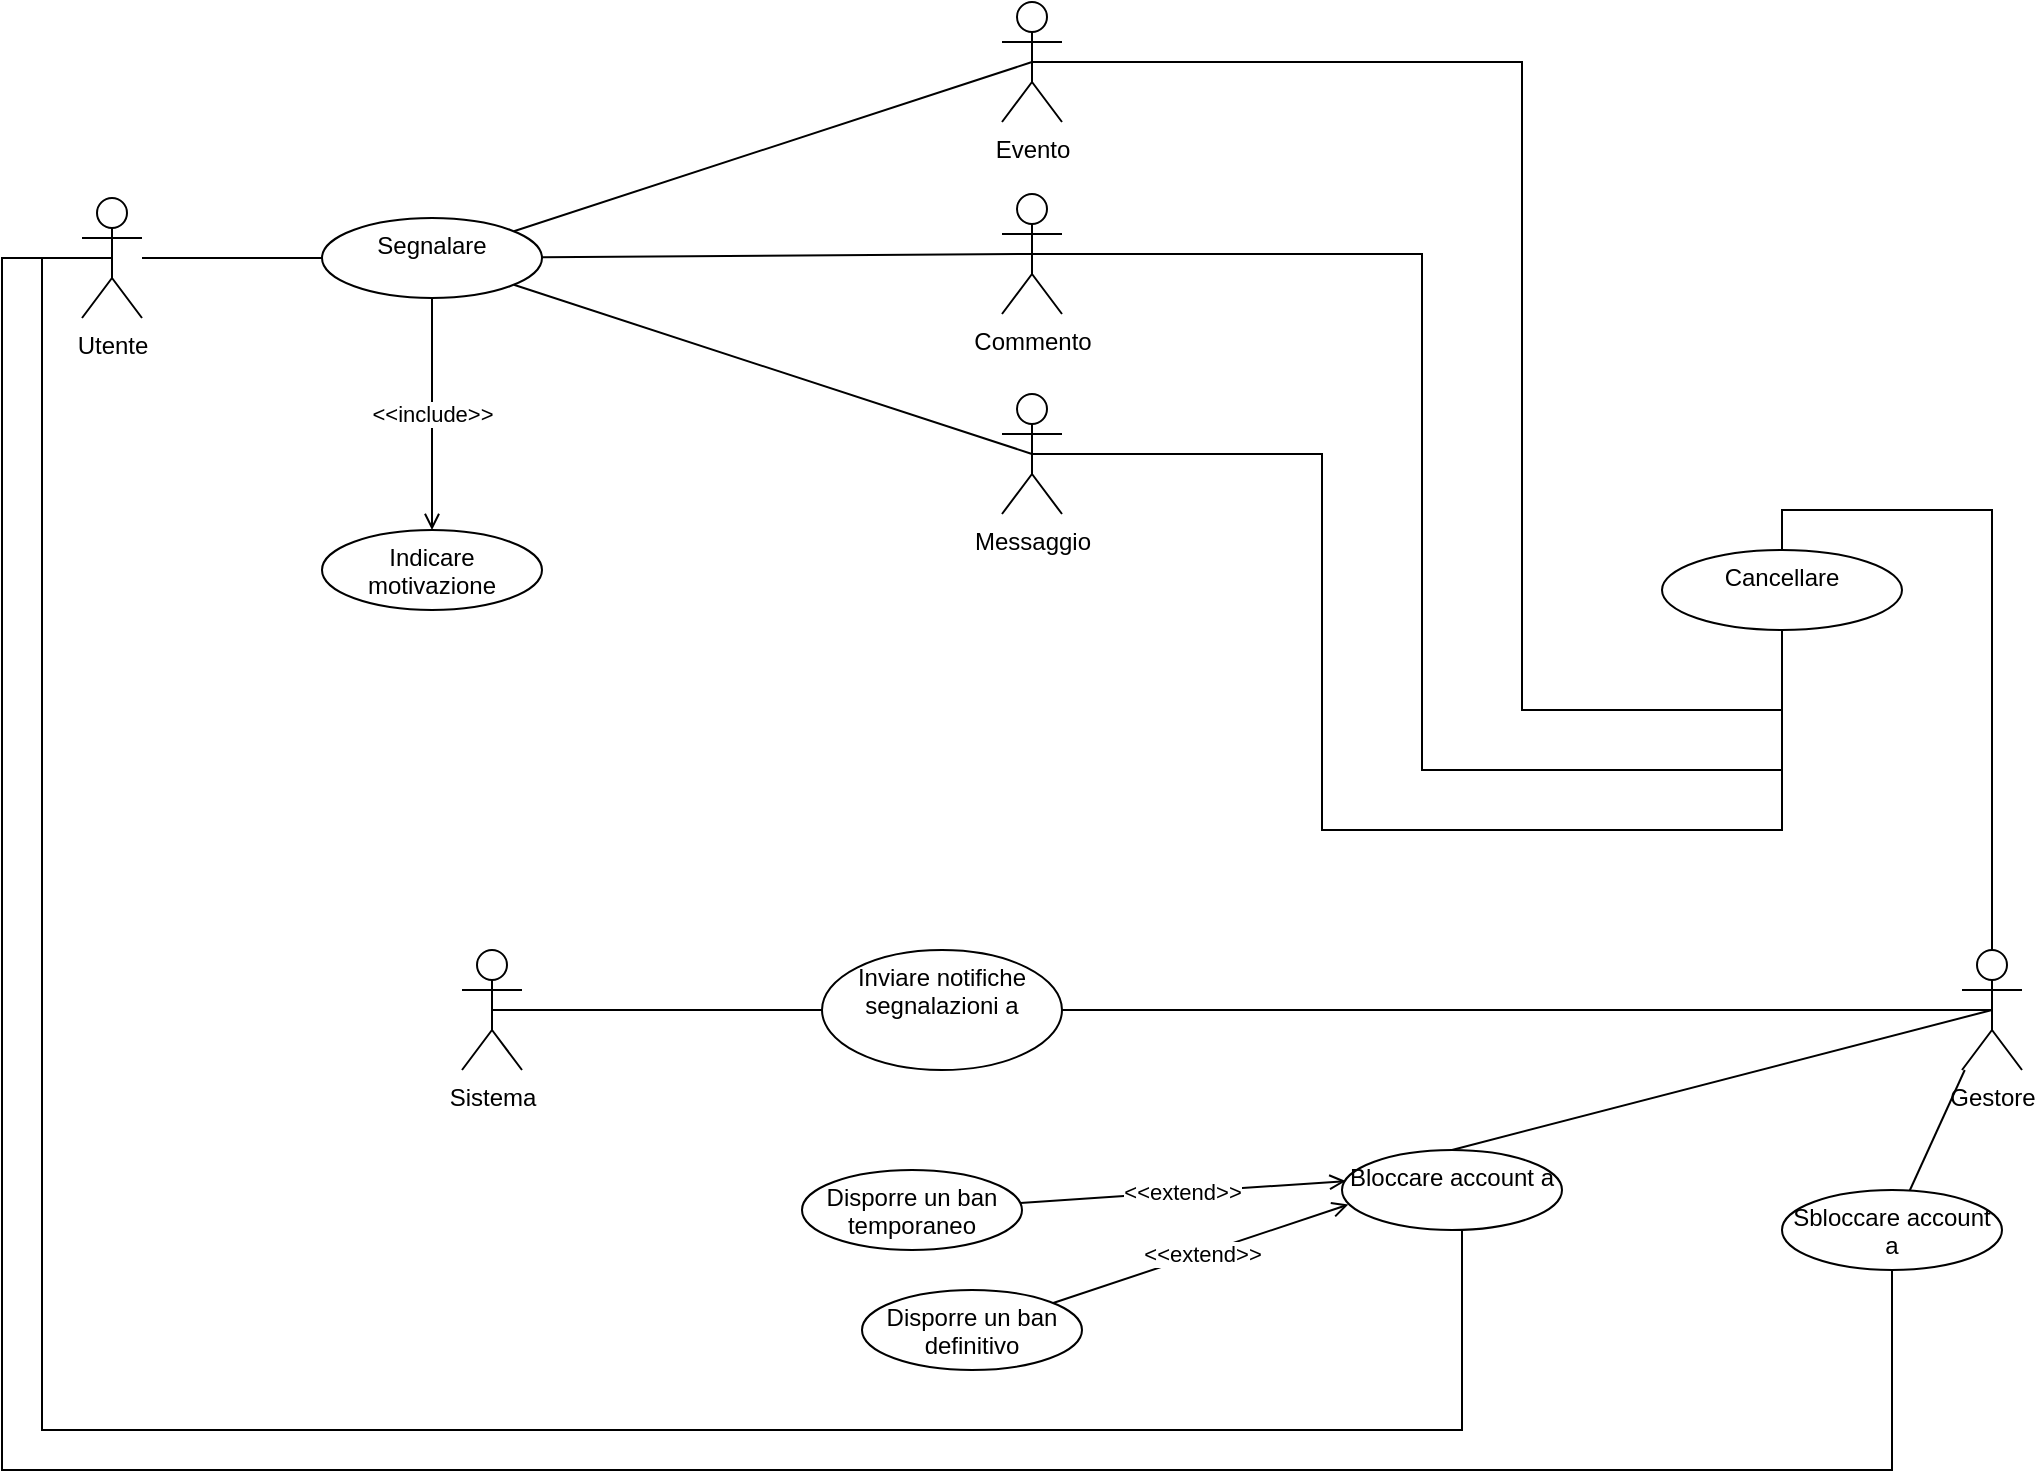 <mxfile version="20.5.1" type="device"><diagram id="ZvvQ_m9w8sf5jci3yOad" name="Page-1"><mxGraphModel dx="1426" dy="769" grid="1" gridSize="10" guides="1" tooltips="1" connect="1" arrows="1" fold="1" page="1" pageScale="1" pageWidth="1169" pageHeight="827" math="0" shadow="0"><root><mxCell id="0"/><mxCell id="1" parent="0"/><mxCell id="cLIVm3SSrDlatydWKpGA-1" value="" style="rounded=0;orthogonalLoop=1;jettySize=auto;html=1;endArrow=none;endFill=0;" parent="1" source="cLIVm3SSrDlatydWKpGA-2" target="cLIVm3SSrDlatydWKpGA-3" edge="1"><mxGeometry relative="1" as="geometry"/></mxCell><mxCell id="cLIVm3SSrDlatydWKpGA-2" value="Utente" style="shape=umlActor;verticalLabelPosition=bottom;verticalAlign=top;html=1;outlineConnect=0;" parent="1" vertex="1"><mxGeometry x="70" y="154" width="30" height="60" as="geometry"/></mxCell><mxCell id="cLIVm3SSrDlatydWKpGA-11" value="&amp;lt;&amp;lt;include&amp;gt;&amp;gt;" style="edgeStyle=none;rounded=0;orthogonalLoop=1;jettySize=auto;html=1;entryX=0.5;entryY=0;entryDx=0;entryDy=0;endArrow=open;endFill=0;" parent="1" source="cLIVm3SSrDlatydWKpGA-3" target="cLIVm3SSrDlatydWKpGA-10" edge="1"><mxGeometry relative="1" as="geometry"/></mxCell><mxCell id="cLIVm3SSrDlatydWKpGA-23" style="rounded=0;orthogonalLoop=1;jettySize=auto;html=1;entryX=0.5;entryY=0.5;entryDx=0;entryDy=0;entryPerimeter=0;endArrow=none;endFill=0;" parent="1" source="cLIVm3SSrDlatydWKpGA-3" target="cLIVm3SSrDlatydWKpGA-20" edge="1"><mxGeometry relative="1" as="geometry"/></mxCell><mxCell id="cLIVm3SSrDlatydWKpGA-24" style="edgeStyle=none;rounded=0;orthogonalLoop=1;jettySize=auto;html=1;entryX=0.5;entryY=0.5;entryDx=0;entryDy=0;entryPerimeter=0;endArrow=none;endFill=0;" parent="1" source="cLIVm3SSrDlatydWKpGA-3" target="cLIVm3SSrDlatydWKpGA-21" edge="1"><mxGeometry relative="1" as="geometry"/></mxCell><mxCell id="cLIVm3SSrDlatydWKpGA-25" style="edgeStyle=none;rounded=0;orthogonalLoop=1;jettySize=auto;html=1;entryX=0.5;entryY=0.5;entryDx=0;entryDy=0;entryPerimeter=0;endArrow=none;endFill=0;" parent="1" source="cLIVm3SSrDlatydWKpGA-3" target="cLIVm3SSrDlatydWKpGA-22" edge="1"><mxGeometry relative="1" as="geometry"/></mxCell><mxCell id="cLIVm3SSrDlatydWKpGA-3" value="Segnalare" style="ellipse;whiteSpace=wrap;html=1;verticalAlign=top;" parent="1" vertex="1"><mxGeometry x="190" y="164" width="110" height="40" as="geometry"/></mxCell><mxCell id="cLIVm3SSrDlatydWKpGA-10" value="Indicare motivazione" style="ellipse;whiteSpace=wrap;html=1;verticalAlign=top;" parent="1" vertex="1"><mxGeometry x="190" y="320" width="110" height="40" as="geometry"/></mxCell><mxCell id="cLIVm3SSrDlatydWKpGA-14" style="edgeStyle=none;rounded=0;orthogonalLoop=1;jettySize=auto;html=1;endArrow=none;endFill=0;exitX=0.5;exitY=0.5;exitDx=0;exitDy=0;exitPerimeter=0;" parent="1" source="cLIVm3SSrDlatydWKpGA-12" target="cLIVm3SSrDlatydWKpGA-13" edge="1"><mxGeometry relative="1" as="geometry"/></mxCell><mxCell id="cLIVm3SSrDlatydWKpGA-12" value="Sistema" style="shape=umlActor;verticalLabelPosition=bottom;verticalAlign=top;html=1;outlineConnect=0;" parent="1" vertex="1"><mxGeometry x="260" y="530" width="30" height="60" as="geometry"/></mxCell><mxCell id="cLIVm3SSrDlatydWKpGA-16" style="edgeStyle=none;rounded=0;orthogonalLoop=1;jettySize=auto;html=1;entryX=0.5;entryY=0.5;entryDx=0;entryDy=0;entryPerimeter=0;endArrow=none;endFill=0;" parent="1" source="cLIVm3SSrDlatydWKpGA-13" target="cLIVm3SSrDlatydWKpGA-15" edge="1"><mxGeometry relative="1" as="geometry"/></mxCell><mxCell id="cLIVm3SSrDlatydWKpGA-13" value="Inviare notifiche segnalazioni a" style="ellipse;whiteSpace=wrap;html=1;verticalAlign=top;" parent="1" vertex="1"><mxGeometry x="440" y="530" width="120" height="60" as="geometry"/></mxCell><mxCell id="cLIVm3SSrDlatydWKpGA-18" style="edgeStyle=none;rounded=0;orthogonalLoop=1;jettySize=auto;html=1;endArrow=none;endFill=0;entryX=0.5;entryY=0;entryDx=0;entryDy=0;exitX=0.5;exitY=0.5;exitDx=0;exitDy=0;exitPerimeter=0;" parent="1" source="cLIVm3SSrDlatydWKpGA-15" target="cLIVm3SSrDlatydWKpGA-17" edge="1"><mxGeometry relative="1" as="geometry"><mxPoint x="870" y="390" as="targetPoint"/></mxGeometry></mxCell><mxCell id="cLIVm3SSrDlatydWKpGA-27" value="" style="edgeStyle=orthogonalEdgeStyle;rounded=0;orthogonalLoop=1;jettySize=auto;html=1;endArrow=none;endFill=0;entryX=0.5;entryY=0;entryDx=0;entryDy=0;" parent="1" source="cLIVm3SSrDlatydWKpGA-15" target="cLIVm3SSrDlatydWKpGA-26" edge="1"><mxGeometry relative="1" as="geometry"><Array as="points"><mxPoint x="1025" y="310"/><mxPoint x="920" y="310"/></Array></mxGeometry></mxCell><mxCell id="cLIVm3SSrDlatydWKpGA-15" value="Gestore" style="shape=umlActor;verticalLabelPosition=bottom;verticalAlign=top;html=1;outlineConnect=0;" parent="1" vertex="1"><mxGeometry x="1010" y="530" width="30" height="60" as="geometry"/></mxCell><mxCell id="cLIVm3SSrDlatydWKpGA-19" style="edgeStyle=orthogonalEdgeStyle;rounded=0;orthogonalLoop=1;jettySize=auto;html=1;entryX=0.5;entryY=0.5;entryDx=0;entryDy=0;entryPerimeter=0;endArrow=none;endFill=0;" parent="1" source="cLIVm3SSrDlatydWKpGA-17" target="cLIVm3SSrDlatydWKpGA-2" edge="1"><mxGeometry relative="1" as="geometry"><Array as="points"><mxPoint x="760" y="770"/><mxPoint x="50" y="770"/><mxPoint x="50" y="184"/></Array></mxGeometry></mxCell><mxCell id="cLIVm3SSrDlatydWKpGA-32" value="&amp;lt;&amp;lt;extend&amp;gt;&amp;gt;" style="rounded=0;orthogonalLoop=1;jettySize=auto;html=1;endArrow=open;endFill=0;entryX=0.017;entryY=0.389;entryDx=0;entryDy=0;entryPerimeter=0;" parent="1" source="cLIVm3SSrDlatydWKpGA-31" target="cLIVm3SSrDlatydWKpGA-17" edge="1"><mxGeometry relative="1" as="geometry"><mxPoint x="690" y="640" as="targetPoint"/></mxGeometry></mxCell><mxCell id="cLIVm3SSrDlatydWKpGA-17" value="Bloccare account a" style="ellipse;whiteSpace=wrap;html=1;verticalAlign=top;" parent="1" vertex="1"><mxGeometry x="700" y="630" width="110" height="40" as="geometry"/></mxCell><mxCell id="cLIVm3SSrDlatydWKpGA-20" value="Evento" style="shape=umlActor;verticalLabelPosition=bottom;verticalAlign=top;html=1;outlineConnect=0;" parent="1" vertex="1"><mxGeometry x="530" y="56" width="30" height="60" as="geometry"/></mxCell><mxCell id="cLIVm3SSrDlatydWKpGA-21" value="Commento" style="shape=umlActor;verticalLabelPosition=bottom;verticalAlign=top;html=1;outlineConnect=0;" parent="1" vertex="1"><mxGeometry x="530" y="152" width="30" height="60" as="geometry"/></mxCell><mxCell id="cLIVm3SSrDlatydWKpGA-22" value="Messaggio" style="shape=umlActor;verticalLabelPosition=bottom;verticalAlign=top;html=1;outlineConnect=0;" parent="1" vertex="1"><mxGeometry x="530" y="252" width="30" height="60" as="geometry"/></mxCell><mxCell id="cLIVm3SSrDlatydWKpGA-28" style="edgeStyle=orthogonalEdgeStyle;rounded=0;orthogonalLoop=1;jettySize=auto;html=1;entryX=0.5;entryY=0.5;entryDx=0;entryDy=0;entryPerimeter=0;endArrow=none;endFill=0;" parent="1" source="cLIVm3SSrDlatydWKpGA-26" target="cLIVm3SSrDlatydWKpGA-20" edge="1"><mxGeometry relative="1" as="geometry"><Array as="points"><mxPoint x="920" y="410"/><mxPoint x="790" y="410"/><mxPoint x="790" y="86"/></Array></mxGeometry></mxCell><mxCell id="cLIVm3SSrDlatydWKpGA-29" style="edgeStyle=orthogonalEdgeStyle;rounded=0;orthogonalLoop=1;jettySize=auto;html=1;entryX=0.5;entryY=0.5;entryDx=0;entryDy=0;entryPerimeter=0;endArrow=none;endFill=0;" parent="1" source="cLIVm3SSrDlatydWKpGA-26" target="cLIVm3SSrDlatydWKpGA-21" edge="1"><mxGeometry relative="1" as="geometry"><Array as="points"><mxPoint x="920" y="440"/><mxPoint x="740" y="440"/><mxPoint x="740" y="182"/></Array></mxGeometry></mxCell><mxCell id="cLIVm3SSrDlatydWKpGA-30" style="edgeStyle=orthogonalEdgeStyle;rounded=0;orthogonalLoop=1;jettySize=auto;html=1;entryX=0.5;entryY=0.5;entryDx=0;entryDy=0;entryPerimeter=0;endArrow=none;endFill=0;" parent="1" source="cLIVm3SSrDlatydWKpGA-26" target="cLIVm3SSrDlatydWKpGA-22" edge="1"><mxGeometry relative="1" as="geometry"><Array as="points"><mxPoint x="920" y="470"/><mxPoint x="690" y="470"/><mxPoint x="690" y="282"/></Array></mxGeometry></mxCell><mxCell id="cLIVm3SSrDlatydWKpGA-26" value="Cancellare" style="ellipse;whiteSpace=wrap;html=1;verticalAlign=top;" parent="1" vertex="1"><mxGeometry x="860" y="330" width="120" height="40" as="geometry"/></mxCell><mxCell id="cLIVm3SSrDlatydWKpGA-31" value="Disporre un ban temporaneo" style="ellipse;whiteSpace=wrap;html=1;verticalAlign=top;" parent="1" vertex="1"><mxGeometry x="430" y="640" width="110" height="40" as="geometry"/></mxCell><mxCell id="cLIVm3SSrDlatydWKpGA-34" value="&amp;lt;&amp;lt;extend&amp;gt;&amp;gt;" style="rounded=0;orthogonalLoop=1;jettySize=auto;html=1;entryX=0.029;entryY=0.682;entryDx=0;entryDy=0;endArrow=open;endFill=0;entryPerimeter=0;" parent="1" source="cLIVm3SSrDlatydWKpGA-33" target="cLIVm3SSrDlatydWKpGA-17" edge="1"><mxGeometry relative="1" as="geometry"/></mxCell><mxCell id="cLIVm3SSrDlatydWKpGA-33" value="Disporre un ban definitivo" style="ellipse;whiteSpace=wrap;html=1;verticalAlign=top;" parent="1" vertex="1"><mxGeometry x="460" y="700" width="110" height="40" as="geometry"/></mxCell><mxCell id="cLIVm3SSrDlatydWKpGA-36" value="" style="edgeStyle=none;rounded=0;orthogonalLoop=1;jettySize=auto;html=1;endArrow=none;endFill=0;" parent="1" source="cLIVm3SSrDlatydWKpGA-35" target="cLIVm3SSrDlatydWKpGA-15" edge="1"><mxGeometry relative="1" as="geometry"/></mxCell><mxCell id="cLIVm3SSrDlatydWKpGA-37" style="edgeStyle=orthogonalEdgeStyle;rounded=0;orthogonalLoop=1;jettySize=auto;html=1;entryX=0.5;entryY=0.5;entryDx=0;entryDy=0;entryPerimeter=0;endArrow=none;endFill=0;" parent="1" source="cLIVm3SSrDlatydWKpGA-35" target="cLIVm3SSrDlatydWKpGA-2" edge="1"><mxGeometry relative="1" as="geometry"><Array as="points"><mxPoint x="975" y="790"/><mxPoint x="30" y="790"/><mxPoint x="30" y="184"/></Array></mxGeometry></mxCell><mxCell id="cLIVm3SSrDlatydWKpGA-35" value="Sbloccare account a" style="ellipse;whiteSpace=wrap;html=1;verticalAlign=top;" parent="1" vertex="1"><mxGeometry x="920" y="650" width="110" height="40" as="geometry"/></mxCell></root></mxGraphModel></diagram></mxfile>